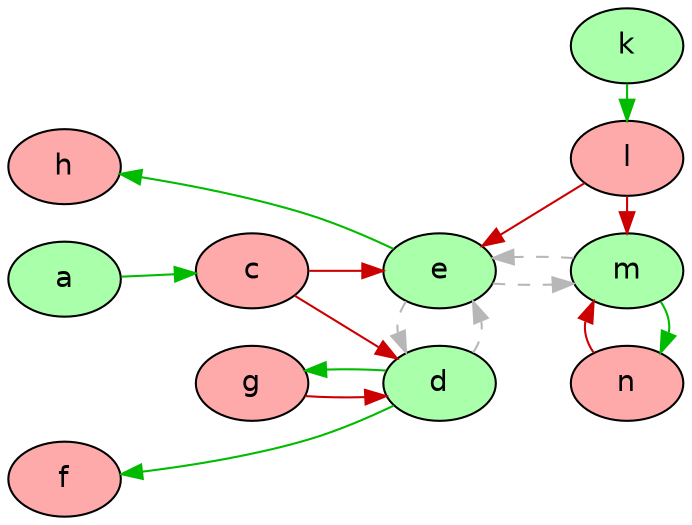 digraph G {
  rankdir="LR"
  node [shape=oval style=filled fontname=Helvetica fontsize=14]
  node [fillcolor="#AAFFAA" fontcolor="#000000"] a k d e m;
  node [fillcolor="#FFAAAA" fontcolor="#000000"] c l f g h n;
  edge [dir=forward, color="#00BB00", style="solid"]
        "a" -> "c";
        "k" -> "l";
        "d" -> "f";
        "d" -> "g";
        "e" -> "h";
        "m" -> "n";
  edge [dir=forward, color="#CC0000", style="solid"]
        "c" -> "d";
        "c" -> "e";
        "l" -> "e";
        "l" -> "m";
        "g" -> "d";
        "n" -> "m";
  edge [dir=forward, color="#b7b7b7", style="dashed"]
        "d" -> "e";
        "e" -> "d";
        "e" -> "m";
        "m" -> "e";

  {rank = min; f; h}
  {rank = same; d; e}
  {rank = same; c; g}
  {rank = max; k; l; m; n}
}